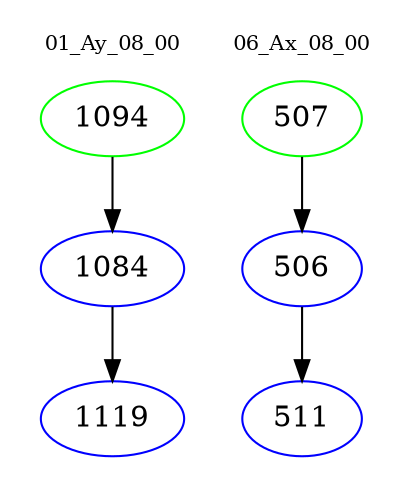 digraph{
subgraph cluster_0 {
color = white
label = "01_Ay_08_00";
fontsize=10;
T0_1094 [label="1094", color="green"]
T0_1094 -> T0_1084 [color="black"]
T0_1084 [label="1084", color="blue"]
T0_1084 -> T0_1119 [color="black"]
T0_1119 [label="1119", color="blue"]
}
subgraph cluster_1 {
color = white
label = "06_Ax_08_00";
fontsize=10;
T1_507 [label="507", color="green"]
T1_507 -> T1_506 [color="black"]
T1_506 [label="506", color="blue"]
T1_506 -> T1_511 [color="black"]
T1_511 [label="511", color="blue"]
}
}
